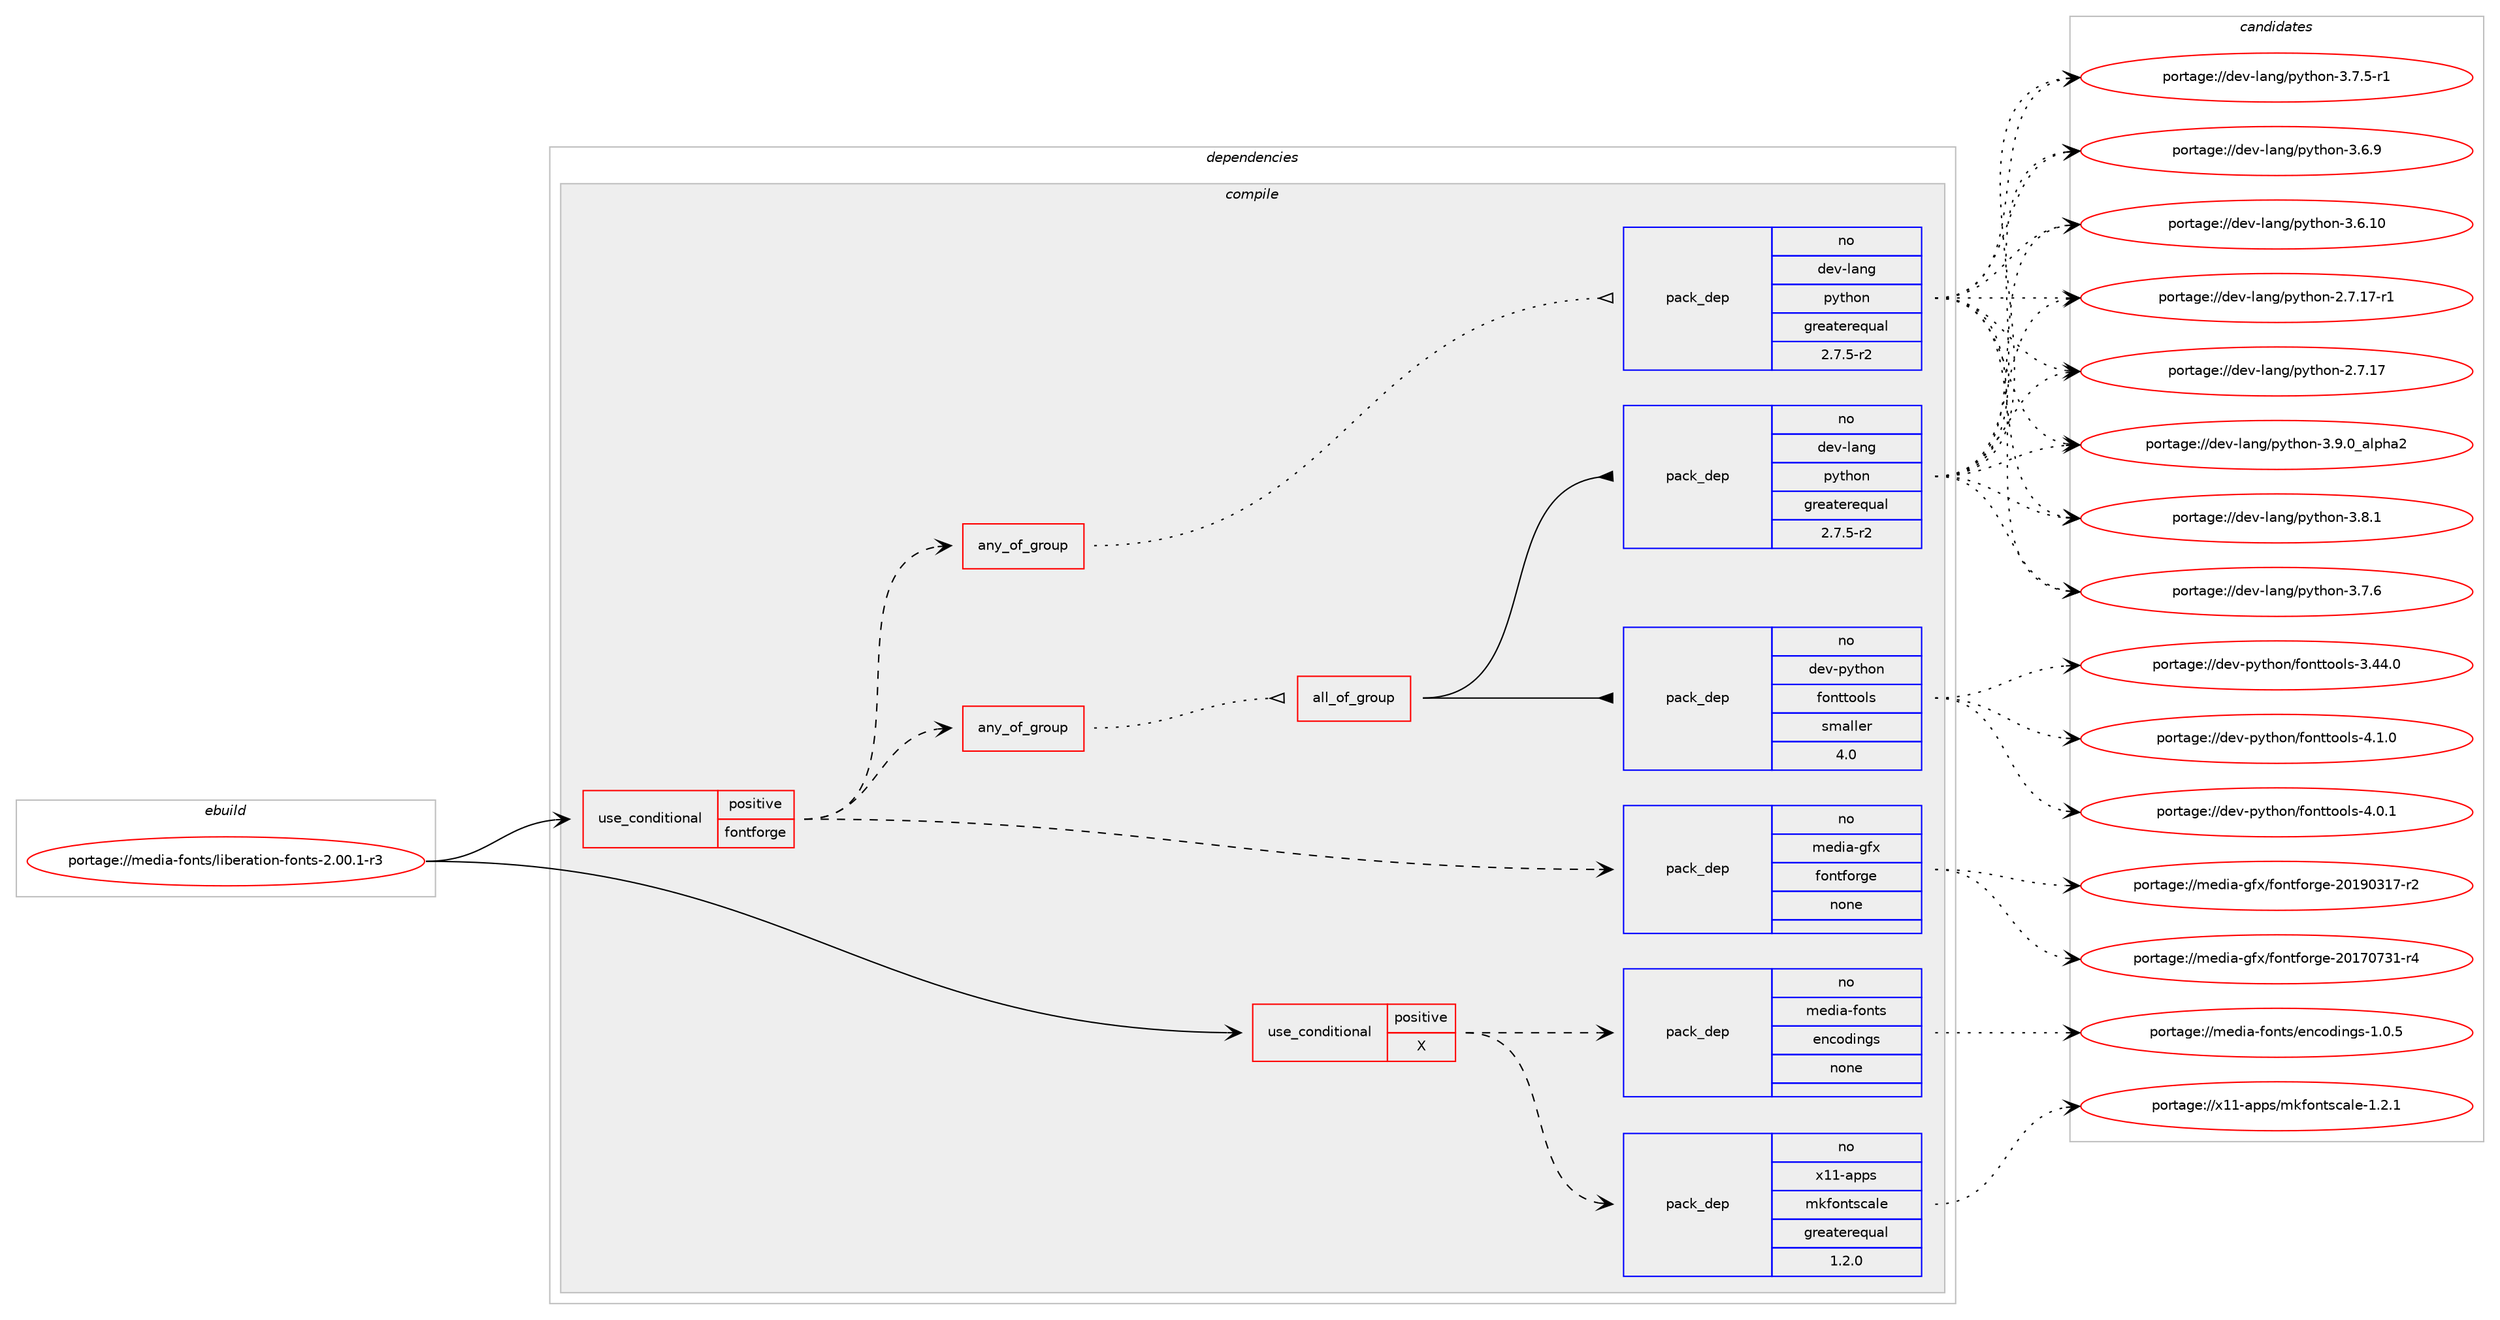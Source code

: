 digraph prolog {

# *************
# Graph options
# *************

newrank=true;
concentrate=true;
compound=true;
graph [rankdir=LR,fontname=Helvetica,fontsize=10,ranksep=1.5];#, ranksep=2.5, nodesep=0.2];
edge  [arrowhead=vee];
node  [fontname=Helvetica,fontsize=10];

# **********
# The ebuild
# **********

subgraph cluster_leftcol {
color=gray;
label=<<i>ebuild</i>>;
id [label="portage://media-fonts/liberation-fonts-2.00.1-r3", color=red, width=4, href="../media-fonts/liberation-fonts-2.00.1-r3.svg"];
}

# ****************
# The dependencies
# ****************

subgraph cluster_midcol {
color=gray;
label=<<i>dependencies</i>>;
subgraph cluster_compile {
fillcolor="#eeeeee";
style=filled;
label=<<i>compile</i>>;
subgraph cond52302 {
dependency228003 [label=<<TABLE BORDER="0" CELLBORDER="1" CELLSPACING="0" CELLPADDING="4"><TR><TD ROWSPAN="3" CELLPADDING="10">use_conditional</TD></TR><TR><TD>positive</TD></TR><TR><TD>X</TD></TR></TABLE>>, shape=none, color=red];
subgraph pack172245 {
dependency228004 [label=<<TABLE BORDER="0" CELLBORDER="1" CELLSPACING="0" CELLPADDING="4" WIDTH="220"><TR><TD ROWSPAN="6" CELLPADDING="30">pack_dep</TD></TR><TR><TD WIDTH="110">no</TD></TR><TR><TD>x11-apps</TD></TR><TR><TD>mkfontscale</TD></TR><TR><TD>greaterequal</TD></TR><TR><TD>1.2.0</TD></TR></TABLE>>, shape=none, color=blue];
}
dependency228003:e -> dependency228004:w [weight=20,style="dashed",arrowhead="vee"];
subgraph pack172246 {
dependency228005 [label=<<TABLE BORDER="0" CELLBORDER="1" CELLSPACING="0" CELLPADDING="4" WIDTH="220"><TR><TD ROWSPAN="6" CELLPADDING="30">pack_dep</TD></TR><TR><TD WIDTH="110">no</TD></TR><TR><TD>media-fonts</TD></TR><TR><TD>encodings</TD></TR><TR><TD>none</TD></TR><TR><TD></TD></TR></TABLE>>, shape=none, color=blue];
}
dependency228003:e -> dependency228005:w [weight=20,style="dashed",arrowhead="vee"];
}
id:e -> dependency228003:w [weight=20,style="solid",arrowhead="vee"];
subgraph cond52303 {
dependency228006 [label=<<TABLE BORDER="0" CELLBORDER="1" CELLSPACING="0" CELLPADDING="4"><TR><TD ROWSPAN="3" CELLPADDING="10">use_conditional</TD></TR><TR><TD>positive</TD></TR><TR><TD>fontforge</TD></TR></TABLE>>, shape=none, color=red];
subgraph any3284 {
dependency228007 [label=<<TABLE BORDER="0" CELLBORDER="1" CELLSPACING="0" CELLPADDING="4"><TR><TD CELLPADDING="10">any_of_group</TD></TR></TABLE>>, shape=none, color=red];subgraph pack172247 {
dependency228008 [label=<<TABLE BORDER="0" CELLBORDER="1" CELLSPACING="0" CELLPADDING="4" WIDTH="220"><TR><TD ROWSPAN="6" CELLPADDING="30">pack_dep</TD></TR><TR><TD WIDTH="110">no</TD></TR><TR><TD>dev-lang</TD></TR><TR><TD>python</TD></TR><TR><TD>greaterequal</TD></TR><TR><TD>2.7.5-r2</TD></TR></TABLE>>, shape=none, color=blue];
}
dependency228007:e -> dependency228008:w [weight=20,style="dotted",arrowhead="oinv"];
}
dependency228006:e -> dependency228007:w [weight=20,style="dashed",arrowhead="vee"];
subgraph pack172248 {
dependency228009 [label=<<TABLE BORDER="0" CELLBORDER="1" CELLSPACING="0" CELLPADDING="4" WIDTH="220"><TR><TD ROWSPAN="6" CELLPADDING="30">pack_dep</TD></TR><TR><TD WIDTH="110">no</TD></TR><TR><TD>media-gfx</TD></TR><TR><TD>fontforge</TD></TR><TR><TD>none</TD></TR><TR><TD></TD></TR></TABLE>>, shape=none, color=blue];
}
dependency228006:e -> dependency228009:w [weight=20,style="dashed",arrowhead="vee"];
subgraph any3285 {
dependency228010 [label=<<TABLE BORDER="0" CELLBORDER="1" CELLSPACING="0" CELLPADDING="4"><TR><TD CELLPADDING="10">any_of_group</TD></TR></TABLE>>, shape=none, color=red];subgraph all175 {
dependency228011 [label=<<TABLE BORDER="0" CELLBORDER="1" CELLSPACING="0" CELLPADDING="4"><TR><TD CELLPADDING="10">all_of_group</TD></TR></TABLE>>, shape=none, color=red];subgraph pack172249 {
dependency228012 [label=<<TABLE BORDER="0" CELLBORDER="1" CELLSPACING="0" CELLPADDING="4" WIDTH="220"><TR><TD ROWSPAN="6" CELLPADDING="30">pack_dep</TD></TR><TR><TD WIDTH="110">no</TD></TR><TR><TD>dev-lang</TD></TR><TR><TD>python</TD></TR><TR><TD>greaterequal</TD></TR><TR><TD>2.7.5-r2</TD></TR></TABLE>>, shape=none, color=blue];
}
dependency228011:e -> dependency228012:w [weight=20,style="solid",arrowhead="inv"];
subgraph pack172250 {
dependency228013 [label=<<TABLE BORDER="0" CELLBORDER="1" CELLSPACING="0" CELLPADDING="4" WIDTH="220"><TR><TD ROWSPAN="6" CELLPADDING="30">pack_dep</TD></TR><TR><TD WIDTH="110">no</TD></TR><TR><TD>dev-python</TD></TR><TR><TD>fonttools</TD></TR><TR><TD>smaller</TD></TR><TR><TD>4.0</TD></TR></TABLE>>, shape=none, color=blue];
}
dependency228011:e -> dependency228013:w [weight=20,style="solid",arrowhead="inv"];
}
dependency228010:e -> dependency228011:w [weight=20,style="dotted",arrowhead="oinv"];
}
dependency228006:e -> dependency228010:w [weight=20,style="dashed",arrowhead="vee"];
}
id:e -> dependency228006:w [weight=20,style="solid",arrowhead="vee"];
}
subgraph cluster_compileandrun {
fillcolor="#eeeeee";
style=filled;
label=<<i>compile and run</i>>;
}
subgraph cluster_run {
fillcolor="#eeeeee";
style=filled;
label=<<i>run</i>>;
}
}

# **************
# The candidates
# **************

subgraph cluster_choices {
rank=same;
color=gray;
label=<<i>candidates</i>>;

subgraph choice172245 {
color=black;
nodesep=1;
choice12049494597112112115471091071021111101161159997108101454946504649 [label="portage://x11-apps/mkfontscale-1.2.1", color=red, width=4,href="../x11-apps/mkfontscale-1.2.1.svg"];
dependency228004:e -> choice12049494597112112115471091071021111101161159997108101454946504649:w [style=dotted,weight="100"];
}
subgraph choice172246 {
color=black;
nodesep=1;
choice10910110010597451021111101161154710111099111100105110103115454946484653 [label="portage://media-fonts/encodings-1.0.5", color=red, width=4,href="../media-fonts/encodings-1.0.5.svg"];
dependency228005:e -> choice10910110010597451021111101161154710111099111100105110103115454946484653:w [style=dotted,weight="100"];
}
subgraph choice172247 {
color=black;
nodesep=1;
choice10010111845108971101034711212111610411111045514657464895971081121049750 [label="portage://dev-lang/python-3.9.0_alpha2", color=red, width=4,href="../dev-lang/python-3.9.0_alpha2.svg"];
choice100101118451089711010347112121116104111110455146564649 [label="portage://dev-lang/python-3.8.1", color=red, width=4,href="../dev-lang/python-3.8.1.svg"];
choice100101118451089711010347112121116104111110455146554654 [label="portage://dev-lang/python-3.7.6", color=red, width=4,href="../dev-lang/python-3.7.6.svg"];
choice1001011184510897110103471121211161041111104551465546534511449 [label="portage://dev-lang/python-3.7.5-r1", color=red, width=4,href="../dev-lang/python-3.7.5-r1.svg"];
choice100101118451089711010347112121116104111110455146544657 [label="portage://dev-lang/python-3.6.9", color=red, width=4,href="../dev-lang/python-3.6.9.svg"];
choice10010111845108971101034711212111610411111045514654464948 [label="portage://dev-lang/python-3.6.10", color=red, width=4,href="../dev-lang/python-3.6.10.svg"];
choice100101118451089711010347112121116104111110455046554649554511449 [label="portage://dev-lang/python-2.7.17-r1", color=red, width=4,href="../dev-lang/python-2.7.17-r1.svg"];
choice10010111845108971101034711212111610411111045504655464955 [label="portage://dev-lang/python-2.7.17", color=red, width=4,href="../dev-lang/python-2.7.17.svg"];
dependency228008:e -> choice10010111845108971101034711212111610411111045514657464895971081121049750:w [style=dotted,weight="100"];
dependency228008:e -> choice100101118451089711010347112121116104111110455146564649:w [style=dotted,weight="100"];
dependency228008:e -> choice100101118451089711010347112121116104111110455146554654:w [style=dotted,weight="100"];
dependency228008:e -> choice1001011184510897110103471121211161041111104551465546534511449:w [style=dotted,weight="100"];
dependency228008:e -> choice100101118451089711010347112121116104111110455146544657:w [style=dotted,weight="100"];
dependency228008:e -> choice10010111845108971101034711212111610411111045514654464948:w [style=dotted,weight="100"];
dependency228008:e -> choice100101118451089711010347112121116104111110455046554649554511449:w [style=dotted,weight="100"];
dependency228008:e -> choice10010111845108971101034711212111610411111045504655464955:w [style=dotted,weight="100"];
}
subgraph choice172248 {
color=black;
nodesep=1;
choice1091011001059745103102120471021111101161021111141031014550484957485149554511450 [label="portage://media-gfx/fontforge-20190317-r2", color=red, width=4,href="../media-gfx/fontforge-20190317-r2.svg"];
choice1091011001059745103102120471021111101161021111141031014550484955485551494511452 [label="portage://media-gfx/fontforge-20170731-r4", color=red, width=4,href="../media-gfx/fontforge-20170731-r4.svg"];
dependency228009:e -> choice1091011001059745103102120471021111101161021111141031014550484957485149554511450:w [style=dotted,weight="100"];
dependency228009:e -> choice1091011001059745103102120471021111101161021111141031014550484955485551494511452:w [style=dotted,weight="100"];
}
subgraph choice172249 {
color=black;
nodesep=1;
choice10010111845108971101034711212111610411111045514657464895971081121049750 [label="portage://dev-lang/python-3.9.0_alpha2", color=red, width=4,href="../dev-lang/python-3.9.0_alpha2.svg"];
choice100101118451089711010347112121116104111110455146564649 [label="portage://dev-lang/python-3.8.1", color=red, width=4,href="../dev-lang/python-3.8.1.svg"];
choice100101118451089711010347112121116104111110455146554654 [label="portage://dev-lang/python-3.7.6", color=red, width=4,href="../dev-lang/python-3.7.6.svg"];
choice1001011184510897110103471121211161041111104551465546534511449 [label="portage://dev-lang/python-3.7.5-r1", color=red, width=4,href="../dev-lang/python-3.7.5-r1.svg"];
choice100101118451089711010347112121116104111110455146544657 [label="portage://dev-lang/python-3.6.9", color=red, width=4,href="../dev-lang/python-3.6.9.svg"];
choice10010111845108971101034711212111610411111045514654464948 [label="portage://dev-lang/python-3.6.10", color=red, width=4,href="../dev-lang/python-3.6.10.svg"];
choice100101118451089711010347112121116104111110455046554649554511449 [label="portage://dev-lang/python-2.7.17-r1", color=red, width=4,href="../dev-lang/python-2.7.17-r1.svg"];
choice10010111845108971101034711212111610411111045504655464955 [label="portage://dev-lang/python-2.7.17", color=red, width=4,href="../dev-lang/python-2.7.17.svg"];
dependency228012:e -> choice10010111845108971101034711212111610411111045514657464895971081121049750:w [style=dotted,weight="100"];
dependency228012:e -> choice100101118451089711010347112121116104111110455146564649:w [style=dotted,weight="100"];
dependency228012:e -> choice100101118451089711010347112121116104111110455146554654:w [style=dotted,weight="100"];
dependency228012:e -> choice1001011184510897110103471121211161041111104551465546534511449:w [style=dotted,weight="100"];
dependency228012:e -> choice100101118451089711010347112121116104111110455146544657:w [style=dotted,weight="100"];
dependency228012:e -> choice10010111845108971101034711212111610411111045514654464948:w [style=dotted,weight="100"];
dependency228012:e -> choice100101118451089711010347112121116104111110455046554649554511449:w [style=dotted,weight="100"];
dependency228012:e -> choice10010111845108971101034711212111610411111045504655464955:w [style=dotted,weight="100"];
}
subgraph choice172250 {
color=black;
nodesep=1;
choice1001011184511212111610411111047102111110116116111111108115455246494648 [label="portage://dev-python/fonttools-4.1.0", color=red, width=4,href="../dev-python/fonttools-4.1.0.svg"];
choice1001011184511212111610411111047102111110116116111111108115455246484649 [label="portage://dev-python/fonttools-4.0.1", color=red, width=4,href="../dev-python/fonttools-4.0.1.svg"];
choice100101118451121211161041111104710211111011611611111110811545514652524648 [label="portage://dev-python/fonttools-3.44.0", color=red, width=4,href="../dev-python/fonttools-3.44.0.svg"];
dependency228013:e -> choice1001011184511212111610411111047102111110116116111111108115455246494648:w [style=dotted,weight="100"];
dependency228013:e -> choice1001011184511212111610411111047102111110116116111111108115455246484649:w [style=dotted,weight="100"];
dependency228013:e -> choice100101118451121211161041111104710211111011611611111110811545514652524648:w [style=dotted,weight="100"];
}
}

}
